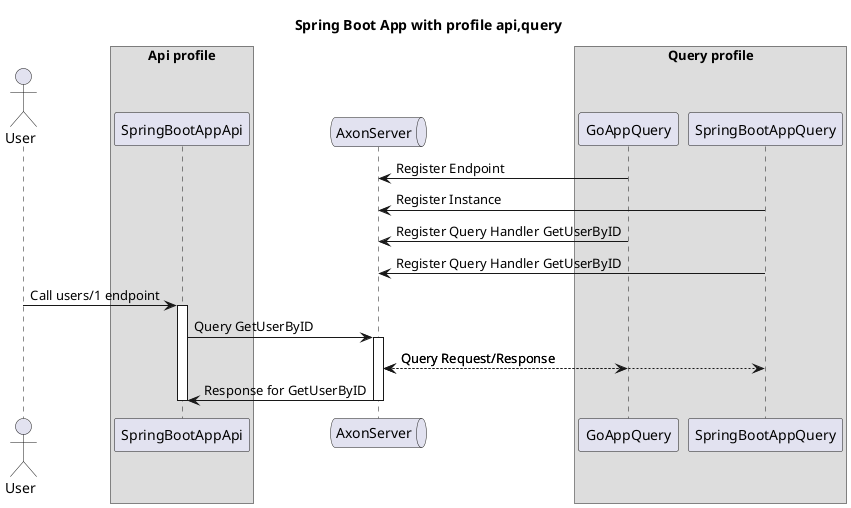 @startuml

title Spring Boot App with profile api,query

actor User
box "Api profile"
participant SpringBootAppApi
end box
queue AxonServer
box "Query profile"
participant GoAppQuery
participant SpringBootAppQuery
end box


GoAppQuery -> AxonServer: Register Endpoint
SpringBootAppQuery -> AxonServer: Register Instance

GoAppQuery -> AxonServer: Register Query Handler GetUserByID
SpringBootAppQuery -> AxonServer: Register Query Handler GetUserByID

User -> SpringBootAppApi: Call users/1 endpoint
activate SpringBootAppApi
SpringBootAppApi -> AxonServer: Query GetUserByID
activate AxonServer
!pragma teoz true
AxonServer <--> SpringBootAppQuery: Query Request/Response
& AxonServer <--> GoAppQuery: Query Request/Response
AxonServer -> SpringBootAppApi: Response for GetUserByID
deactivate AxonServer
deactivate SpringBootAppApi
@enduml
